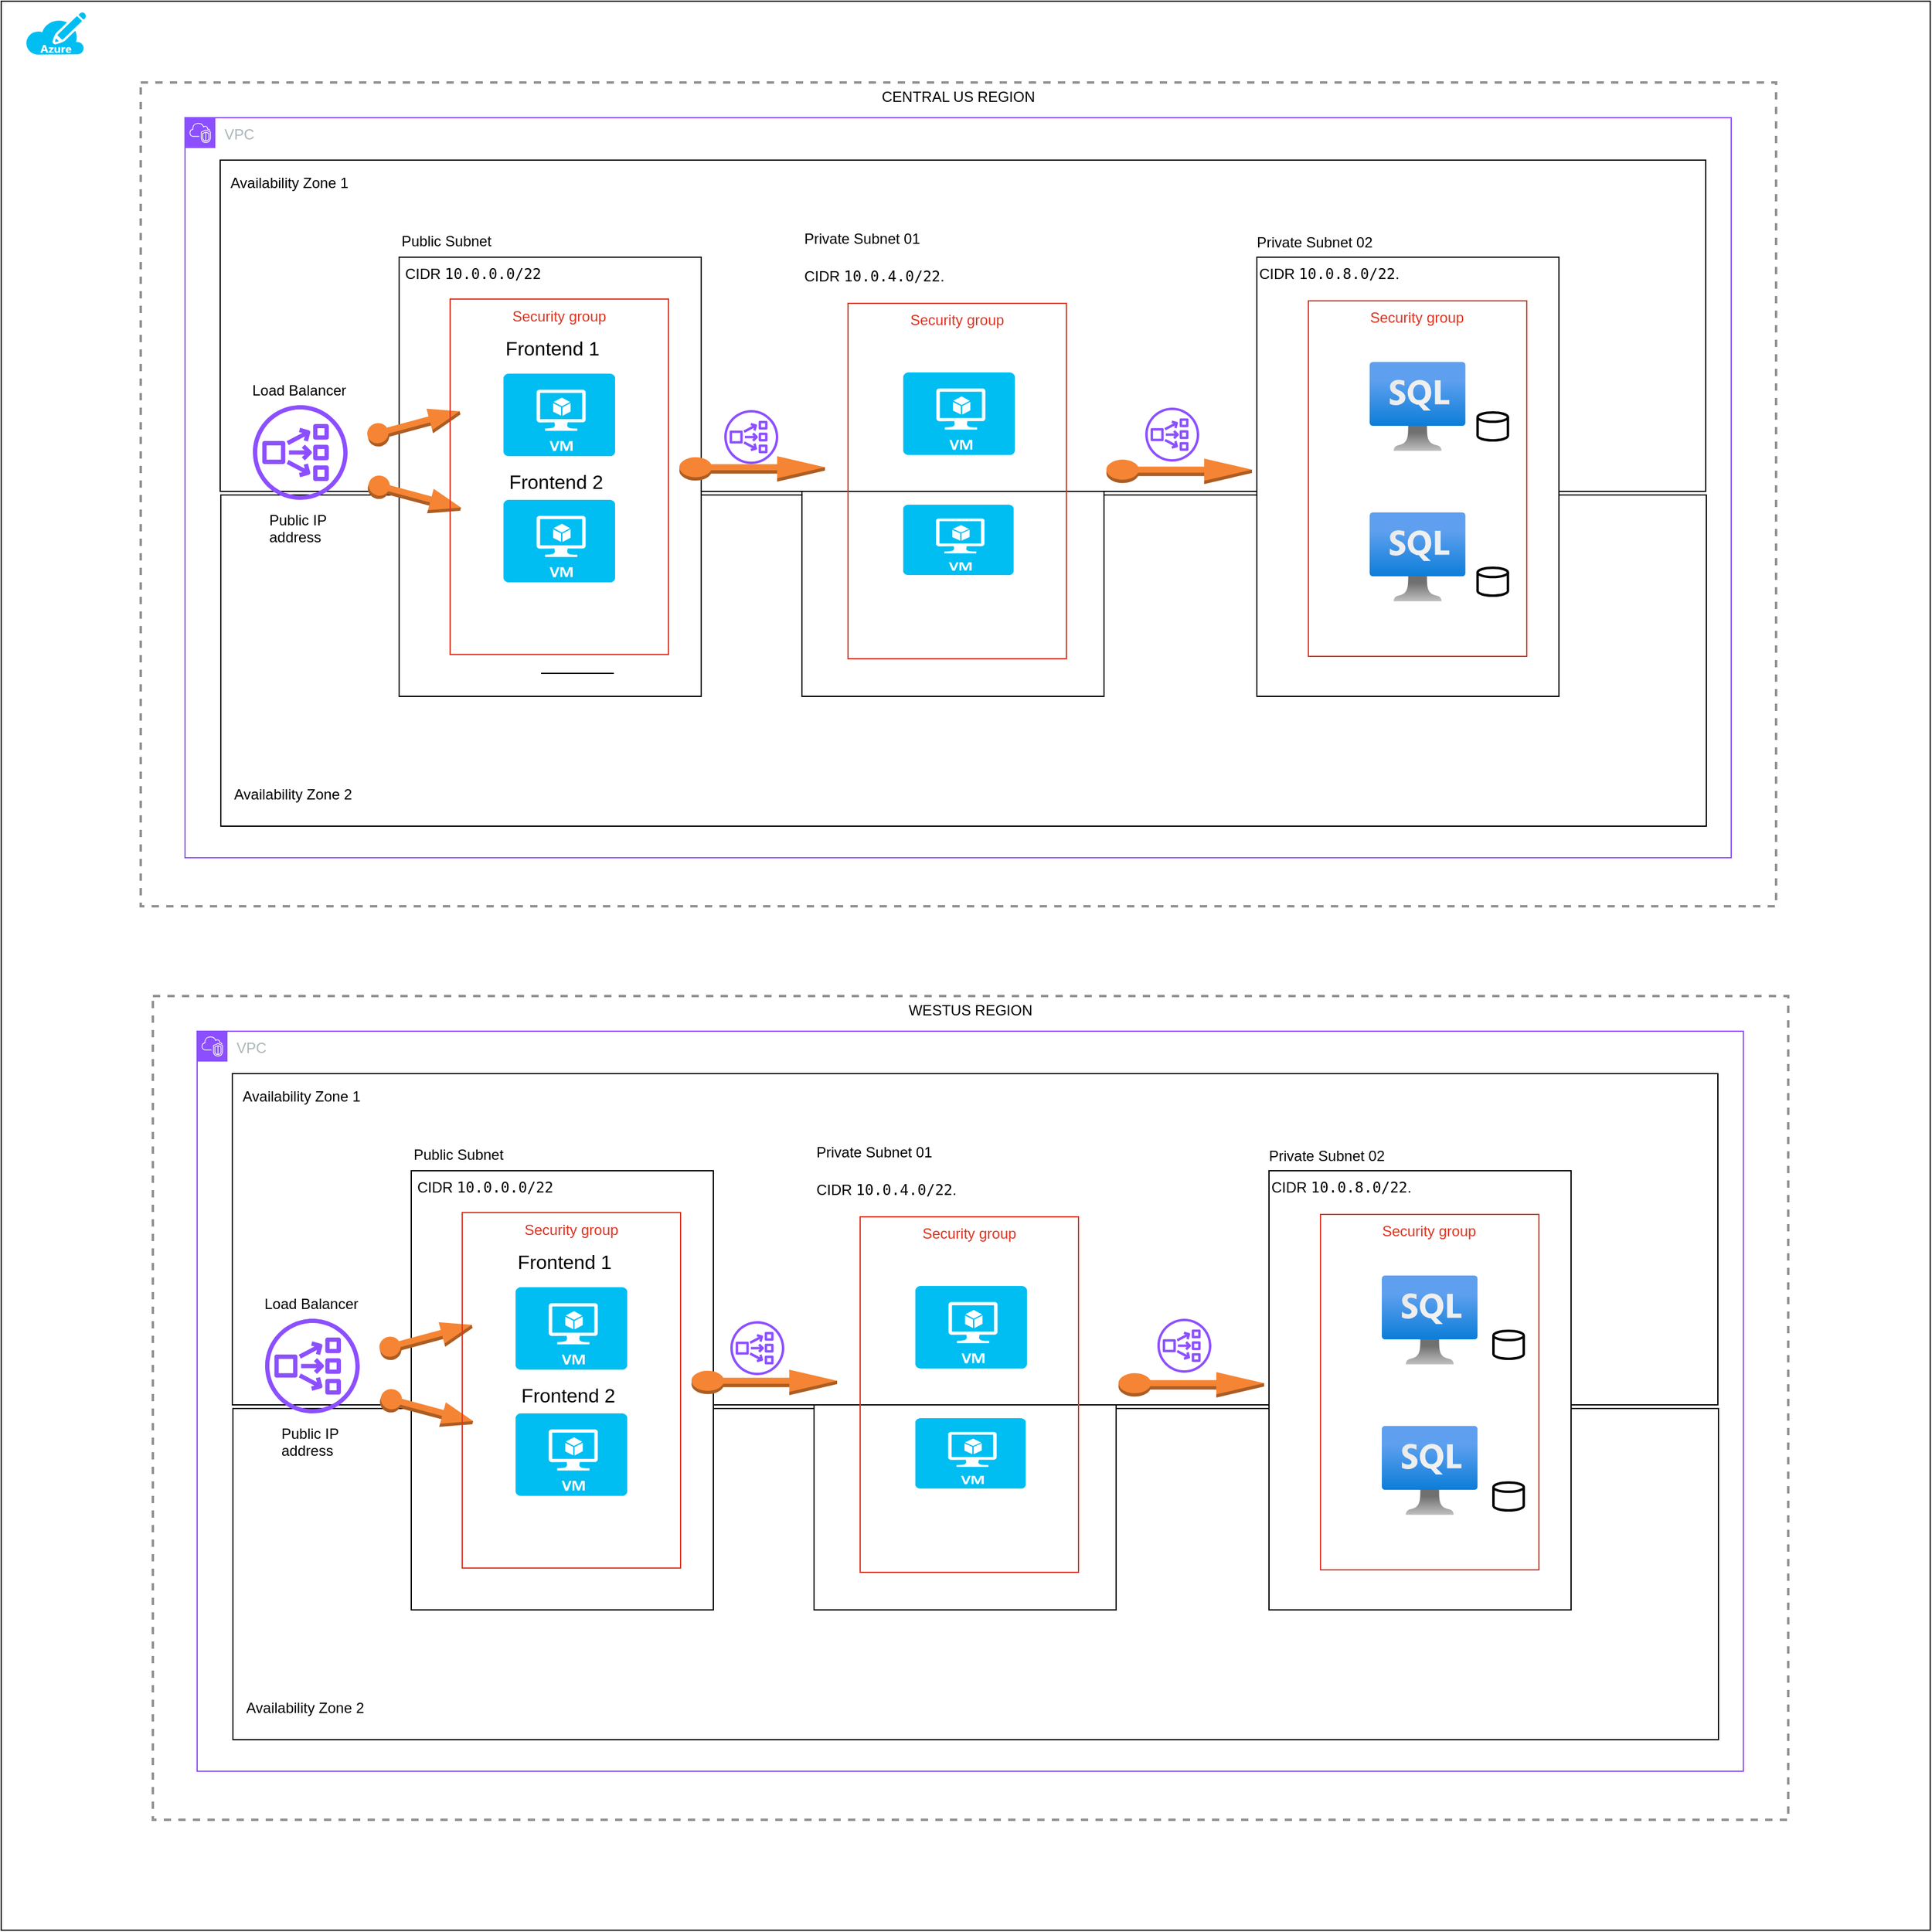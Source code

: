 <mxfile version="24.7.7">
  <diagram name="Página-1" id="5Gn8d15XiOPDV0ttVeEd">
    <mxGraphModel dx="3073" dy="2548" grid="0" gridSize="10" guides="1" tooltips="1" connect="1" arrows="1" fold="1" page="0" pageScale="1" pageWidth="827" pageHeight="1169" math="0" shadow="0">
      <root>
        <mxCell id="0" />
        <mxCell id="1" parent="0" />
        <mxCell id="Cs6nRk3l6LYKpGQfWYL4-56" value="" style="whiteSpace=wrap;html=1;aspect=fixed;" vertex="1" parent="1">
          <mxGeometry x="-130" y="-939" width="1590" height="1590" as="geometry" />
        </mxCell>
        <mxCell id="Cs6nRk3l6LYKpGQfWYL4-9" value="" style="rounded=0;whiteSpace=wrap;html=1;" vertex="1" parent="1">
          <mxGeometry x="51" y="-532" width="1224.5" height="273" as="geometry" />
        </mxCell>
        <mxCell id="OQmP3vTOubqYYDaqHJt7-4" value="" style="rounded=0;whiteSpace=wrap;html=1;" parent="1" vertex="1">
          <mxGeometry x="530" y="-728" width="249" height="362" as="geometry" />
        </mxCell>
        <mxCell id="OQmP3vTOubqYYDaqHJt7-38" value="CENTRAL US REGION" style="fontStyle=0;verticalAlign=top;align=center;spacingTop=-2;fillColor=none;rounded=0;whiteSpace=wrap;html=1;strokeColor=#919191;strokeWidth=2;dashed=1;container=1;collapsible=0;expand=0;recursiveResize=0;" parent="1" vertex="1">
          <mxGeometry x="-15" y="-872" width="1348" height="679" as="geometry" />
        </mxCell>
        <mxCell id="Cs6nRk3l6LYKpGQfWYL4-6" value="" style="rounded=0;whiteSpace=wrap;html=1;" vertex="1" parent="OQmP3vTOubqYYDaqHJt7-38">
          <mxGeometry x="65.5" y="64" width="1224.5" height="273" as="geometry" />
        </mxCell>
        <mxCell id="Cs6nRk3l6LYKpGQfWYL4-3" value="Security group" style="fillColor=none;strokeColor=#DD3522;verticalAlign=top;fontStyle=0;fontColor=#DD3522;whiteSpace=wrap;html=1;" vertex="1" parent="OQmP3vTOubqYYDaqHJt7-38">
          <mxGeometry x="583" y="182" width="180" height="293" as="geometry" />
        </mxCell>
        <mxCell id="OQmP3vTOubqYYDaqHJt7-39" value="VPC" style="points=[[0,0],[0.25,0],[0.5,0],[0.75,0],[1,0],[1,0.25],[1,0.5],[1,0.75],[1,1],[0.75,1],[0.5,1],[0.25,1],[0,1],[0,0.75],[0,0.5],[0,0.25]];outlineConnect=0;gradientColor=none;html=1;whiteSpace=wrap;fontSize=12;fontStyle=0;container=1;pointerEvents=0;collapsible=0;recursiveResize=0;shape=mxgraph.aws4.group;grIcon=mxgraph.aws4.group_vpc2;strokeColor=#8C4FFF;fillColor=none;verticalAlign=top;align=left;spacingLeft=30;fontColor=#AAB7B8;dashed=0;" parent="OQmP3vTOubqYYDaqHJt7-38" vertex="1">
          <mxGeometry x="36.5" y="29" width="1274.5" height="610" as="geometry" />
        </mxCell>
        <mxCell id="OQmP3vTOubqYYDaqHJt7-17" value="" style="verticalLabelPosition=bottom;html=1;verticalAlign=top;align=center;strokeColor=none;fillColor=#00BEF2;shape=mxgraph.azure.virtual_machine;" parent="OQmP3vTOubqYYDaqHJt7-39" vertex="1">
          <mxGeometry x="592" y="210" width="92" height="68" as="geometry" />
        </mxCell>
        <mxCell id="Cs6nRk3l6LYKpGQfWYL4-2" value="" style="verticalLabelPosition=bottom;html=1;verticalAlign=top;align=center;strokeColor=none;fillColor=#00BEF2;shape=mxgraph.azure.virtual_machine;" vertex="1" parent="OQmP3vTOubqYYDaqHJt7-39">
          <mxGeometry x="592" y="319" width="91" height="58" as="geometry" />
        </mxCell>
        <mxCell id="Cs6nRk3l6LYKpGQfWYL4-47" value="" style="sketch=0;outlineConnect=0;fontColor=#232F3E;gradientColor=none;fillColor=#8C4FFF;strokeColor=none;dashed=0;verticalLabelPosition=bottom;verticalAlign=top;align=center;html=1;fontSize=12;fontStyle=0;aspect=fixed;pointerEvents=1;shape=mxgraph.aws4.network_load_balancer;" vertex="1" parent="OQmP3vTOubqYYDaqHJt7-39">
          <mxGeometry x="791.5" y="239" width="44.5" height="44.5" as="geometry" />
        </mxCell>
        <mxCell id="Cs6nRk3l6LYKpGQfWYL4-7" value="Availability Zone 1" style="text;whiteSpace=wrap;html=1;" vertex="1" parent="OQmP3vTOubqYYDaqHJt7-38">
          <mxGeometry x="71.5" y="69" width="144" height="36" as="geometry" />
        </mxCell>
        <mxCell id="Cs6nRk3l6LYKpGQfWYL4-10" value="Availability Zone 2" style="text;whiteSpace=wrap;html=1;" vertex="1" parent="OQmP3vTOubqYYDaqHJt7-38">
          <mxGeometry x="74.5" y="573" width="144" height="36" as="geometry" />
        </mxCell>
        <mxCell id="Cs6nRk3l6LYKpGQfWYL4-46" value="" style="sketch=0;outlineConnect=0;fontColor=#232F3E;gradientColor=none;fillColor=#8C4FFF;strokeColor=none;dashed=0;verticalLabelPosition=bottom;verticalAlign=top;align=center;html=1;fontSize=12;fontStyle=0;aspect=fixed;pointerEvents=1;shape=mxgraph.aws4.network_load_balancer;" vertex="1" parent="OQmP3vTOubqYYDaqHJt7-38">
          <mxGeometry x="481" y="270" width="44.5" height="44.5" as="geometry" />
        </mxCell>
        <mxCell id="OQmP3vTOubqYYDaqHJt7-34" value="Security group" style="fillColor=none;strokeColor=#DD3522;verticalAlign=top;fontStyle=0;fontColor=#DD3522;whiteSpace=wrap;html=1;" parent="1" vertex="1">
          <mxGeometry x="934" y="-687.5" width="191" height="281" as="geometry" />
        </mxCell>
        <mxCell id="OQmP3vTOubqYYDaqHJt7-2" value="" style="verticalLabelPosition=bottom;html=1;verticalAlign=top;align=center;strokeColor=none;fillColor=#00BEF2;shape=mxgraph.azure.azure_subscription;" parent="1" vertex="1">
          <mxGeometry x="-110" y="-930" width="50" height="35" as="geometry" />
        </mxCell>
        <mxCell id="OQmP3vTOubqYYDaqHJt7-3" value="" style="rounded=0;whiteSpace=wrap;html=1;" parent="1" vertex="1">
          <mxGeometry x="198" y="-728" width="249" height="362" as="geometry" />
        </mxCell>
        <mxCell id="OQmP3vTOubqYYDaqHJt7-5" value="" style="rounded=0;whiteSpace=wrap;html=1;" parent="1" vertex="1">
          <mxGeometry x="905" y="-728" width="249" height="362" as="geometry" />
        </mxCell>
        <mxCell id="OQmP3vTOubqYYDaqHJt7-8" value="CIDR &lt;code&gt;10.0.0.0/22&lt;/code&gt;" style="text;whiteSpace=wrap;html=1;" parent="1" vertex="1">
          <mxGeometry x="201" y="-728" width="140" height="36" as="geometry" />
        </mxCell>
        <mxCell id="OQmP3vTOubqYYDaqHJt7-9" value="CIDR &lt;code&gt;10.0.4.0/22&lt;/code&gt;." style="text;whiteSpace=wrap;html=1;" parent="1" vertex="1">
          <mxGeometry x="530" y="-726" width="144" height="36" as="geometry" />
        </mxCell>
        <mxCell id="OQmP3vTOubqYYDaqHJt7-11" value="CIDR &lt;code&gt;10.0.8.0/22&lt;/code&gt;." style="text;whiteSpace=wrap;html=1;" parent="1" vertex="1">
          <mxGeometry x="905" y="-728" width="144" height="36" as="geometry" />
        </mxCell>
        <mxCell id="OQmP3vTOubqYYDaqHJt7-12" value="" style="verticalLabelPosition=bottom;html=1;verticalAlign=top;align=center;strokeColor=none;fillColor=#00BEF2;shape=mxgraph.azure.virtual_machine;" parent="1" vertex="1">
          <mxGeometry x="284" y="-528" width="92" height="68" as="geometry" />
        </mxCell>
        <mxCell id="OQmP3vTOubqYYDaqHJt7-13" value="" style="verticalLabelPosition=bottom;html=1;verticalAlign=top;align=center;strokeColor=none;fillColor=#00BEF2;shape=mxgraph.azure.virtual_machine;" parent="1" vertex="1">
          <mxGeometry x="284" y="-632" width="92" height="68" as="geometry" />
        </mxCell>
        <mxCell id="OQmP3vTOubqYYDaqHJt7-14" value="Frontend 1" style="text;strokeColor=none;fillColor=none;html=1;align=center;verticalAlign=middle;whiteSpace=wrap;rounded=0;fontSize=16;" parent="1" vertex="1">
          <mxGeometry x="281" y="-668" width="87" height="30" as="geometry" />
        </mxCell>
        <mxCell id="OQmP3vTOubqYYDaqHJt7-16" value="Frontend 2" style="text;strokeColor=none;fillColor=none;html=1;align=center;verticalAlign=middle;whiteSpace=wrap;rounded=0;fontSize=16;" parent="1" vertex="1">
          <mxGeometry x="284" y="-558" width="87" height="30" as="geometry" />
        </mxCell>
        <mxCell id="OQmP3vTOubqYYDaqHJt7-18" value="" style="image;aspect=fixed;html=1;points=[];align=center;fontSize=12;image=img/lib/azure2/databases/Azure_SQL_VM.svg;" parent="1" vertex="1">
          <mxGeometry x="998" y="-642" width="78.93" height="74" as="geometry" />
        </mxCell>
        <mxCell id="OQmP3vTOubqYYDaqHJt7-19" value="Public Subnet" style="text;whiteSpace=wrap;html=1;" parent="1" vertex="1">
          <mxGeometry x="198" y="-755" width="140" height="36" as="geometry" />
        </mxCell>
        <mxCell id="OQmP3vTOubqYYDaqHJt7-20" value="Private Subnet 01" style="text;whiteSpace=wrap;html=1;" parent="1" vertex="1">
          <mxGeometry x="530" y="-757" width="140" height="36" as="geometry" />
        </mxCell>
        <mxCell id="OQmP3vTOubqYYDaqHJt7-21" value="Private Subnet 02" style="text;whiteSpace=wrap;html=1;" parent="1" vertex="1">
          <mxGeometry x="903" y="-754.5" width="140" height="31" as="geometry" />
        </mxCell>
        <mxCell id="OQmP3vTOubqYYDaqHJt7-22" value="" style="sketch=0;outlineConnect=0;fontColor=#232F3E;gradientColor=none;fillColor=#8C4FFF;strokeColor=none;dashed=0;verticalLabelPosition=bottom;verticalAlign=top;align=center;html=1;fontSize=12;fontStyle=0;aspect=fixed;pointerEvents=1;shape=mxgraph.aws4.network_load_balancer;" parent="1" vertex="1">
          <mxGeometry x="77.5" y="-606" width="78" height="78" as="geometry" />
        </mxCell>
        <mxCell id="OQmP3vTOubqYYDaqHJt7-24" value="Load Balancer" style="text;whiteSpace=wrap;html=1;" parent="1" vertex="1">
          <mxGeometry x="75" y="-632" width="83" height="36" as="geometry" />
        </mxCell>
        <mxCell id="OQmP3vTOubqYYDaqHJt7-25" value="Public IP address" style="text;whiteSpace=wrap;html=1;" parent="1" vertex="1">
          <mxGeometry x="89.25" y="-525" width="54.5" height="36" as="geometry" />
        </mxCell>
        <mxCell id="OQmP3vTOubqYYDaqHJt7-28" value="" style="outlineConnect=0;dashed=0;verticalLabelPosition=bottom;verticalAlign=top;align=center;html=1;shape=mxgraph.aws3.elastic_ip;fillColor=#F58534;gradientColor=none;rotation=-15;" parent="1" vertex="1">
          <mxGeometry x="171" y="-600" width="78.5" height="21" as="geometry" />
        </mxCell>
        <mxCell id="OQmP3vTOubqYYDaqHJt7-31" value="" style="outlineConnect=0;dashed=0;verticalLabelPosition=bottom;verticalAlign=top;align=center;html=1;shape=mxgraph.aws3.elastic_ip;fillColor=#F58534;gradientColor=none;rotation=15;" parent="1" vertex="1">
          <mxGeometry x="171.5" y="-541" width="78.5" height="21" as="geometry" />
        </mxCell>
        <mxCell id="OQmP3vTOubqYYDaqHJt7-32" value="" style="outlineConnect=0;dashed=0;verticalLabelPosition=bottom;verticalAlign=top;align=center;html=1;shape=mxgraph.aws3.elastic_ip;fillColor=#F58534;gradientColor=none;rotation=0;" parent="1" vertex="1">
          <mxGeometry x="429" y="-564" width="120" height="21" as="geometry" />
        </mxCell>
        <mxCell id="OQmP3vTOubqYYDaqHJt7-35" value="Security group" style="fillColor=none;strokeColor=#DD3522;verticalAlign=top;fontStyle=0;fontColor=#DD3522;whiteSpace=wrap;html=1;" parent="1" vertex="1">
          <mxGeometry x="240" y="-693.5" width="180" height="293" as="geometry" />
        </mxCell>
        <mxCell id="OQmP3vTOubqYYDaqHJt7-36" value="" style="outlineConnect=0;dashed=0;verticalLabelPosition=bottom;verticalAlign=top;align=center;html=1;shape=mxgraph.aws3.elastic_ip;fillColor=#F58534;gradientColor=none;rotation=0;" parent="1" vertex="1">
          <mxGeometry x="781" y="-562" width="120" height="21" as="geometry" />
        </mxCell>
        <mxCell id="Cs6nRk3l6LYKpGQfWYL4-4" value="" style="image;aspect=fixed;html=1;points=[];align=center;fontSize=12;image=img/lib/azure2/databases/Azure_SQL_VM.svg;" vertex="1" parent="1">
          <mxGeometry x="998" y="-518" width="78.93" height="74" as="geometry" />
        </mxCell>
        <mxCell id="Cs6nRk3l6LYKpGQfWYL4-5" value="Security group" style="fillColor=none;strokeColor=#DD3522;verticalAlign=top;fontStyle=0;fontColor=#DD3522;whiteSpace=wrap;html=1;" vertex="1" parent="1">
          <mxGeometry x="947.47" y="-692" width="180" height="293" as="geometry" />
        </mxCell>
        <mxCell id="Cs6nRk3l6LYKpGQfWYL4-12" value="" style="rounded=0;whiteSpace=wrap;html=1;" vertex="1" parent="1">
          <mxGeometry x="61" y="221" width="1224.5" height="273" as="geometry" />
        </mxCell>
        <mxCell id="Cs6nRk3l6LYKpGQfWYL4-13" value="" style="rounded=0;whiteSpace=wrap;html=1;" vertex="1" parent="1">
          <mxGeometry x="540" y="25" width="249" height="362" as="geometry" />
        </mxCell>
        <mxCell id="Cs6nRk3l6LYKpGQfWYL4-14" value="WESTUS REGION" style="fontStyle=0;verticalAlign=top;align=center;spacingTop=-2;fillColor=none;rounded=0;whiteSpace=wrap;html=1;strokeColor=#919191;strokeWidth=2;dashed=1;container=1;collapsible=0;expand=0;recursiveResize=0;" vertex="1" parent="1">
          <mxGeometry x="-5" y="-119" width="1348" height="679" as="geometry" />
        </mxCell>
        <mxCell id="Cs6nRk3l6LYKpGQfWYL4-15" value="" style="rounded=0;whiteSpace=wrap;html=1;" vertex="1" parent="Cs6nRk3l6LYKpGQfWYL4-14">
          <mxGeometry x="65.5" y="64" width="1224.5" height="273" as="geometry" />
        </mxCell>
        <mxCell id="Cs6nRk3l6LYKpGQfWYL4-16" value="Security group" style="fillColor=none;strokeColor=#DD3522;verticalAlign=top;fontStyle=0;fontColor=#DD3522;whiteSpace=wrap;html=1;" vertex="1" parent="Cs6nRk3l6LYKpGQfWYL4-14">
          <mxGeometry x="583" y="182" width="180" height="293" as="geometry" />
        </mxCell>
        <mxCell id="Cs6nRk3l6LYKpGQfWYL4-17" value="VPC" style="points=[[0,0],[0.25,0],[0.5,0],[0.75,0],[1,0],[1,0.25],[1,0.5],[1,0.75],[1,1],[0.75,1],[0.5,1],[0.25,1],[0,1],[0,0.75],[0,0.5],[0,0.25]];outlineConnect=0;gradientColor=none;html=1;whiteSpace=wrap;fontSize=12;fontStyle=0;container=1;pointerEvents=0;collapsible=0;recursiveResize=0;shape=mxgraph.aws4.group;grIcon=mxgraph.aws4.group_vpc2;strokeColor=#8C4FFF;fillColor=none;verticalAlign=top;align=left;spacingLeft=30;fontColor=#AAB7B8;dashed=0;" vertex="1" parent="Cs6nRk3l6LYKpGQfWYL4-14">
          <mxGeometry x="36.5" y="29" width="1274.5" height="610" as="geometry" />
        </mxCell>
        <mxCell id="Cs6nRk3l6LYKpGQfWYL4-18" value="" style="verticalLabelPosition=bottom;html=1;verticalAlign=top;align=center;strokeColor=none;fillColor=#00BEF2;shape=mxgraph.azure.virtual_machine;" vertex="1" parent="Cs6nRk3l6LYKpGQfWYL4-17">
          <mxGeometry x="592" y="210" width="92" height="68" as="geometry" />
        </mxCell>
        <mxCell id="Cs6nRk3l6LYKpGQfWYL4-19" value="" style="verticalLabelPosition=bottom;html=1;verticalAlign=top;align=center;strokeColor=none;fillColor=#00BEF2;shape=mxgraph.azure.virtual_machine;" vertex="1" parent="Cs6nRk3l6LYKpGQfWYL4-17">
          <mxGeometry x="592" y="319" width="91" height="58" as="geometry" />
        </mxCell>
        <mxCell id="Cs6nRk3l6LYKpGQfWYL4-49" value="" style="sketch=0;outlineConnect=0;fontColor=#232F3E;gradientColor=none;fillColor=#8C4FFF;strokeColor=none;dashed=0;verticalLabelPosition=bottom;verticalAlign=top;align=center;html=1;fontSize=12;fontStyle=0;aspect=fixed;pointerEvents=1;shape=mxgraph.aws4.network_load_balancer;" vertex="1" parent="Cs6nRk3l6LYKpGQfWYL4-17">
          <mxGeometry x="791.5" y="237" width="44.5" height="44.5" as="geometry" />
        </mxCell>
        <mxCell id="Cs6nRk3l6LYKpGQfWYL4-20" value="Availability Zone 1" style="text;whiteSpace=wrap;html=1;" vertex="1" parent="Cs6nRk3l6LYKpGQfWYL4-14">
          <mxGeometry x="71.5" y="69" width="144" height="36" as="geometry" />
        </mxCell>
        <mxCell id="Cs6nRk3l6LYKpGQfWYL4-21" value="Availability Zone 2" style="text;whiteSpace=wrap;html=1;" vertex="1" parent="Cs6nRk3l6LYKpGQfWYL4-14">
          <mxGeometry x="74.5" y="573" width="144" height="36" as="geometry" />
        </mxCell>
        <mxCell id="Cs6nRk3l6LYKpGQfWYL4-48" value="" style="sketch=0;outlineConnect=0;fontColor=#232F3E;gradientColor=none;fillColor=#8C4FFF;strokeColor=none;dashed=0;verticalLabelPosition=bottom;verticalAlign=top;align=center;html=1;fontSize=12;fontStyle=0;aspect=fixed;pointerEvents=1;shape=mxgraph.aws4.network_load_balancer;" vertex="1" parent="Cs6nRk3l6LYKpGQfWYL4-14">
          <mxGeometry x="476" y="268" width="44.5" height="44.5" as="geometry" />
        </mxCell>
        <mxCell id="Cs6nRk3l6LYKpGQfWYL4-22" value="Security group" style="fillColor=none;strokeColor=#DD3522;verticalAlign=top;fontStyle=0;fontColor=#DD3522;whiteSpace=wrap;html=1;" vertex="1" parent="1">
          <mxGeometry x="944" y="65.5" width="191" height="281" as="geometry" />
        </mxCell>
        <mxCell id="Cs6nRk3l6LYKpGQfWYL4-23" value="" style="rounded=0;whiteSpace=wrap;html=1;" vertex="1" parent="1">
          <mxGeometry x="208" y="25" width="249" height="362" as="geometry" />
        </mxCell>
        <mxCell id="Cs6nRk3l6LYKpGQfWYL4-24" value="" style="rounded=0;whiteSpace=wrap;html=1;" vertex="1" parent="1">
          <mxGeometry x="915" y="25" width="249" height="362" as="geometry" />
        </mxCell>
        <mxCell id="Cs6nRk3l6LYKpGQfWYL4-25" value="CIDR &lt;code&gt;10.0.0.0/22&lt;/code&gt;" style="text;whiteSpace=wrap;html=1;" vertex="1" parent="1">
          <mxGeometry x="211" y="25" width="140" height="36" as="geometry" />
        </mxCell>
        <mxCell id="Cs6nRk3l6LYKpGQfWYL4-26" value="CIDR &lt;code&gt;10.0.4.0/22&lt;/code&gt;." style="text;whiteSpace=wrap;html=1;" vertex="1" parent="1">
          <mxGeometry x="540" y="27" width="144" height="36" as="geometry" />
        </mxCell>
        <mxCell id="Cs6nRk3l6LYKpGQfWYL4-27" value="CIDR &lt;code&gt;10.0.8.0/22&lt;/code&gt;." style="text;whiteSpace=wrap;html=1;" vertex="1" parent="1">
          <mxGeometry x="915" y="25" width="144" height="36" as="geometry" />
        </mxCell>
        <mxCell id="Cs6nRk3l6LYKpGQfWYL4-28" value="" style="verticalLabelPosition=bottom;html=1;verticalAlign=top;align=center;strokeColor=none;fillColor=#00BEF2;shape=mxgraph.azure.virtual_machine;" vertex="1" parent="1">
          <mxGeometry x="294" y="225" width="92" height="68" as="geometry" />
        </mxCell>
        <mxCell id="Cs6nRk3l6LYKpGQfWYL4-29" value="" style="verticalLabelPosition=bottom;html=1;verticalAlign=top;align=center;strokeColor=none;fillColor=#00BEF2;shape=mxgraph.azure.virtual_machine;" vertex="1" parent="1">
          <mxGeometry x="294" y="121" width="92" height="68" as="geometry" />
        </mxCell>
        <mxCell id="Cs6nRk3l6LYKpGQfWYL4-30" value="Frontend 1" style="text;strokeColor=none;fillColor=none;html=1;align=center;verticalAlign=middle;whiteSpace=wrap;rounded=0;fontSize=16;" vertex="1" parent="1">
          <mxGeometry x="291" y="85" width="87" height="30" as="geometry" />
        </mxCell>
        <mxCell id="Cs6nRk3l6LYKpGQfWYL4-31" value="Frontend 2" style="text;strokeColor=none;fillColor=none;html=1;align=center;verticalAlign=middle;whiteSpace=wrap;rounded=0;fontSize=16;" vertex="1" parent="1">
          <mxGeometry x="294" y="195" width="87" height="30" as="geometry" />
        </mxCell>
        <mxCell id="Cs6nRk3l6LYKpGQfWYL4-32" value="" style="image;aspect=fixed;html=1;points=[];align=center;fontSize=12;image=img/lib/azure2/databases/Azure_SQL_VM.svg;" vertex="1" parent="1">
          <mxGeometry x="1008" y="111" width="78.93" height="74" as="geometry" />
        </mxCell>
        <mxCell id="Cs6nRk3l6LYKpGQfWYL4-33" value="Public Subnet" style="text;whiteSpace=wrap;html=1;" vertex="1" parent="1">
          <mxGeometry x="208" y="-2" width="140" height="36" as="geometry" />
        </mxCell>
        <mxCell id="Cs6nRk3l6LYKpGQfWYL4-34" value="Private Subnet 01" style="text;whiteSpace=wrap;html=1;" vertex="1" parent="1">
          <mxGeometry x="540" y="-4" width="140" height="36" as="geometry" />
        </mxCell>
        <mxCell id="Cs6nRk3l6LYKpGQfWYL4-35" value="Private Subnet 02" style="text;whiteSpace=wrap;html=1;" vertex="1" parent="1">
          <mxGeometry x="913" y="-1.5" width="140" height="31" as="geometry" />
        </mxCell>
        <mxCell id="Cs6nRk3l6LYKpGQfWYL4-36" value="" style="sketch=0;outlineConnect=0;fontColor=#232F3E;gradientColor=none;fillColor=#8C4FFF;strokeColor=none;dashed=0;verticalLabelPosition=bottom;verticalAlign=top;align=center;html=1;fontSize=12;fontStyle=0;aspect=fixed;pointerEvents=1;shape=mxgraph.aws4.network_load_balancer;" vertex="1" parent="1">
          <mxGeometry x="87.5" y="147" width="78" height="78" as="geometry" />
        </mxCell>
        <mxCell id="Cs6nRk3l6LYKpGQfWYL4-37" value="Load Balancer" style="text;whiteSpace=wrap;html=1;" vertex="1" parent="1">
          <mxGeometry x="85" y="121" width="83" height="36" as="geometry" />
        </mxCell>
        <mxCell id="Cs6nRk3l6LYKpGQfWYL4-38" value="Public IP address" style="text;whiteSpace=wrap;html=1;" vertex="1" parent="1">
          <mxGeometry x="99.25" y="228" width="54.5" height="36" as="geometry" />
        </mxCell>
        <mxCell id="Cs6nRk3l6LYKpGQfWYL4-39" value="" style="outlineConnect=0;dashed=0;verticalLabelPosition=bottom;verticalAlign=top;align=center;html=1;shape=mxgraph.aws3.elastic_ip;fillColor=#F58534;gradientColor=none;rotation=-15;" vertex="1" parent="1">
          <mxGeometry x="181" y="153" width="78.5" height="21" as="geometry" />
        </mxCell>
        <mxCell id="Cs6nRk3l6LYKpGQfWYL4-40" value="" style="outlineConnect=0;dashed=0;verticalLabelPosition=bottom;verticalAlign=top;align=center;html=1;shape=mxgraph.aws3.elastic_ip;fillColor=#F58534;gradientColor=none;rotation=15;" vertex="1" parent="1">
          <mxGeometry x="181.5" y="212" width="78.5" height="21" as="geometry" />
        </mxCell>
        <mxCell id="Cs6nRk3l6LYKpGQfWYL4-41" value="" style="outlineConnect=0;dashed=0;verticalLabelPosition=bottom;verticalAlign=top;align=center;html=1;shape=mxgraph.aws3.elastic_ip;fillColor=#F58534;gradientColor=none;rotation=0;" vertex="1" parent="1">
          <mxGeometry x="439" y="189" width="120" height="21" as="geometry" />
        </mxCell>
        <mxCell id="Cs6nRk3l6LYKpGQfWYL4-42" value="Security group" style="fillColor=none;strokeColor=#DD3522;verticalAlign=top;fontStyle=0;fontColor=#DD3522;whiteSpace=wrap;html=1;" vertex="1" parent="1">
          <mxGeometry x="250" y="59.5" width="180" height="293" as="geometry" />
        </mxCell>
        <mxCell id="Cs6nRk3l6LYKpGQfWYL4-43" value="" style="outlineConnect=0;dashed=0;verticalLabelPosition=bottom;verticalAlign=top;align=center;html=1;shape=mxgraph.aws3.elastic_ip;fillColor=#F58534;gradientColor=none;rotation=0;" vertex="1" parent="1">
          <mxGeometry x="791" y="191" width="120" height="21" as="geometry" />
        </mxCell>
        <mxCell id="Cs6nRk3l6LYKpGQfWYL4-44" value="" style="image;aspect=fixed;html=1;points=[];align=center;fontSize=12;image=img/lib/azure2/databases/Azure_SQL_VM.svg;" vertex="1" parent="1">
          <mxGeometry x="1008" y="235" width="78.93" height="74" as="geometry" />
        </mxCell>
        <mxCell id="Cs6nRk3l6LYKpGQfWYL4-45" value="Security group" style="fillColor=none;strokeColor=#DD3522;verticalAlign=top;fontStyle=0;fontColor=#DD3522;whiteSpace=wrap;html=1;" vertex="1" parent="1">
          <mxGeometry x="957.47" y="61" width="180" height="293" as="geometry" />
        </mxCell>
        <mxCell id="Cs6nRk3l6LYKpGQfWYL4-50" value="" style="strokeWidth=2;html=1;shape=mxgraph.flowchart.database;whiteSpace=wrap;" vertex="1" parent="1">
          <mxGeometry x="1086.93" y="-600" width="25" height="23" as="geometry" />
        </mxCell>
        <mxCell id="Cs6nRk3l6LYKpGQfWYL4-51" value="" style="strokeWidth=2;html=1;shape=mxgraph.flowchart.database;whiteSpace=wrap;" vertex="1" parent="1">
          <mxGeometry x="1086.93" y="-472" width="25" height="23" as="geometry" />
        </mxCell>
        <mxCell id="Cs6nRk3l6LYKpGQfWYL4-52" value="" style="strokeWidth=2;html=1;shape=mxgraph.flowchart.database;whiteSpace=wrap;" vertex="1" parent="1">
          <mxGeometry x="1100" y="157" width="25" height="23" as="geometry" />
        </mxCell>
        <mxCell id="Cs6nRk3l6LYKpGQfWYL4-53" value="" style="strokeWidth=2;html=1;shape=mxgraph.flowchart.database;whiteSpace=wrap;" vertex="1" parent="1">
          <mxGeometry x="1100" y="282" width="25" height="23" as="geometry" />
        </mxCell>
        <mxCell id="Cs6nRk3l6LYKpGQfWYL4-54" value="" style="line;strokeWidth=1;rotatable=0;dashed=0;labelPosition=right;align=left;verticalAlign=middle;spacingTop=0;spacingLeft=6;points=[];portConstraint=eastwest;" vertex="1" parent="1">
          <mxGeometry x="315" y="-390" width="60" height="10" as="geometry" />
        </mxCell>
      </root>
    </mxGraphModel>
  </diagram>
</mxfile>
